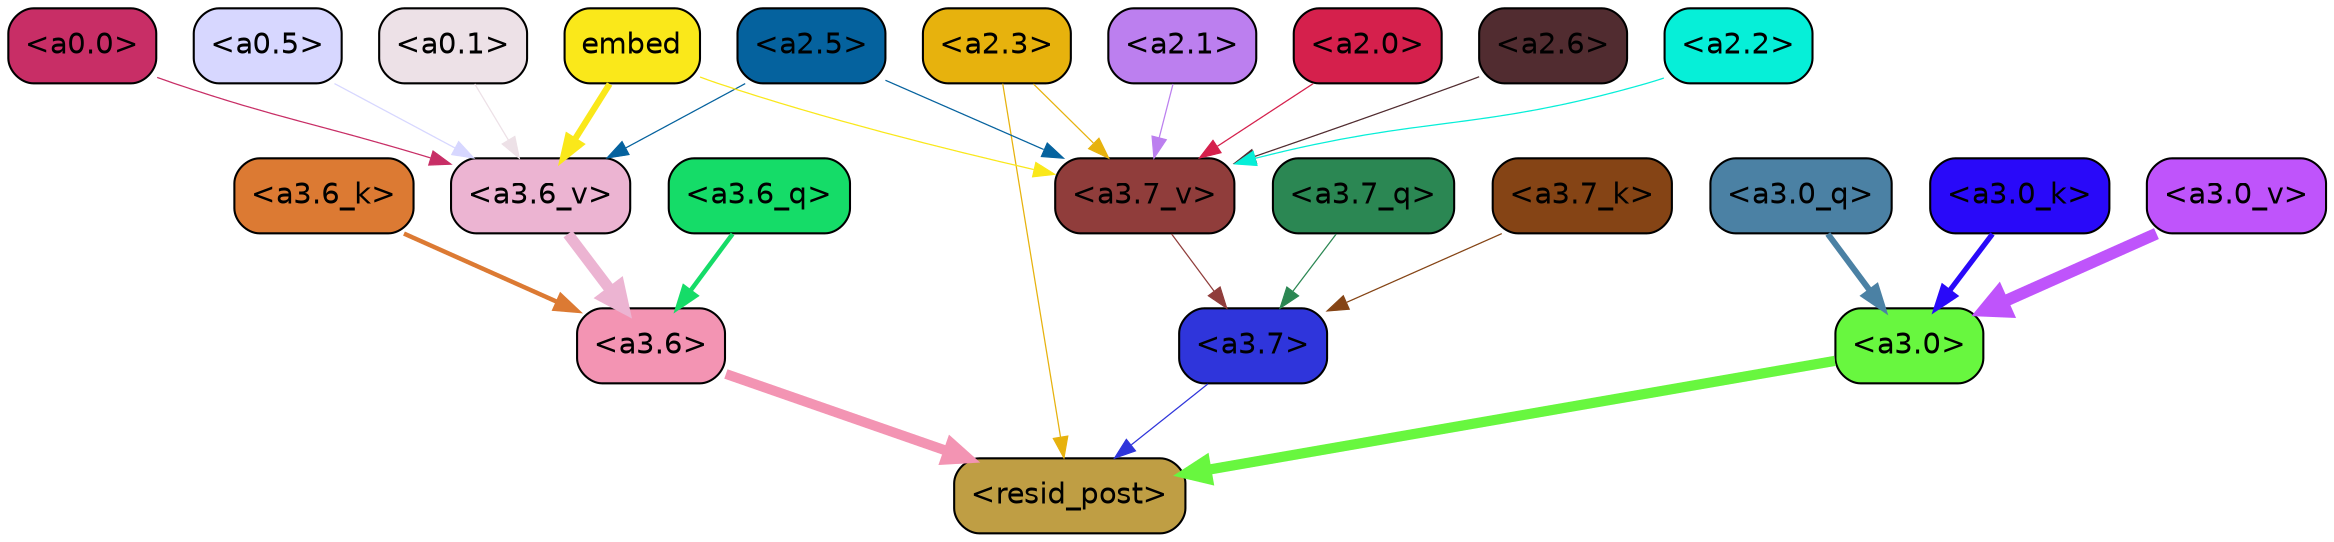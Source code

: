 strict digraph "" {
	graph [bgcolor=transparent,
		layout=dot,
		overlap=false,
		splines=true
	];
	"<a3.7>"	[color=black,
		fillcolor="#2f35db",
		fontname=Helvetica,
		shape=box,
		style="filled, rounded"];
	"<resid_post>"	[color=black,
		fillcolor="#bf9e44",
		fontname=Helvetica,
		shape=box,
		style="filled, rounded"];
	"<a3.7>" -> "<resid_post>"	[color="#2f35db",
		penwidth=0.6];
	"<a3.6>"	[color=black,
		fillcolor="#f394b3",
		fontname=Helvetica,
		shape=box,
		style="filled, rounded"];
	"<a3.6>" -> "<resid_post>"	[color="#f394b3",
		penwidth=4.753257989883423];
	"<a3.0>"	[color=black,
		fillcolor="#68f73f",
		fontname=Helvetica,
		shape=box,
		style="filled, rounded"];
	"<a3.0>" -> "<resid_post>"	[color="#68f73f",
		penwidth=4.90053927898407];
	"<a2.3>"	[color=black,
		fillcolor="#e7b20d",
		fontname=Helvetica,
		shape=box,
		style="filled, rounded"];
	"<a2.3>" -> "<resid_post>"	[color="#e7b20d",
		penwidth=0.6];
	"<a3.7_v>"	[color=black,
		fillcolor="#903d3b",
		fontname=Helvetica,
		shape=box,
		style="filled, rounded"];
	"<a2.3>" -> "<a3.7_v>"	[color="#e7b20d",
		penwidth=0.6];
	"<a3.7_q>"	[color=black,
		fillcolor="#2b8753",
		fontname=Helvetica,
		shape=box,
		style="filled, rounded"];
	"<a3.7_q>" -> "<a3.7>"	[color="#2b8753",
		penwidth=0.6];
	"<a3.6_q>"	[color=black,
		fillcolor="#15dc68",
		fontname=Helvetica,
		shape=box,
		style="filled, rounded"];
	"<a3.6_q>" -> "<a3.6>"	[color="#15dc68",
		penwidth=2.160832464694977];
	"<a3.0_q>"	[color=black,
		fillcolor="#4b81a4",
		fontname=Helvetica,
		shape=box,
		style="filled, rounded"];
	"<a3.0_q>" -> "<a3.0>"	[color="#4b81a4",
		penwidth=2.870753765106201];
	"<a3.7_k>"	[color=black,
		fillcolor="#854415",
		fontname=Helvetica,
		shape=box,
		style="filled, rounded"];
	"<a3.7_k>" -> "<a3.7>"	[color="#854415",
		penwidth=0.6];
	"<a3.6_k>"	[color=black,
		fillcolor="#dc7a33",
		fontname=Helvetica,
		shape=box,
		style="filled, rounded"];
	"<a3.6_k>" -> "<a3.6>"	[color="#dc7a33",
		penwidth=2.13908451795578];
	"<a3.0_k>"	[color=black,
		fillcolor="#2909f9",
		fontname=Helvetica,
		shape=box,
		style="filled, rounded"];
	"<a3.0_k>" -> "<a3.0>"	[color="#2909f9",
		penwidth=2.520303964614868];
	"<a3.7_v>" -> "<a3.7>"	[color="#903d3b",
		penwidth=0.6];
	"<a3.6_v>"	[color=black,
		fillcolor="#ecb4d2",
		fontname=Helvetica,
		shape=box,
		style="filled, rounded"];
	"<a3.6_v>" -> "<a3.6>"	[color="#ecb4d2",
		penwidth=5.297133803367615];
	"<a3.0_v>"	[color=black,
		fillcolor="#bf54fb",
		fontname=Helvetica,
		shape=box,
		style="filled, rounded"];
	"<a3.0_v>" -> "<a3.0>"	[color="#bf54fb",
		penwidth=5.680712580680847];
	"<a2.6>"	[color=black,
		fillcolor="#512c30",
		fontname=Helvetica,
		shape=box,
		style="filled, rounded"];
	"<a2.6>" -> "<a3.7_v>"	[color="#512c30",
		penwidth=0.6];
	"<a2.5>"	[color=black,
		fillcolor="#05629e",
		fontname=Helvetica,
		shape=box,
		style="filled, rounded"];
	"<a2.5>" -> "<a3.7_v>"	[color="#05629e",
		penwidth=0.6];
	"<a2.5>" -> "<a3.6_v>"	[color="#05629e",
		penwidth=0.6];
	"<a2.2>"	[color=black,
		fillcolor="#06efd8",
		fontname=Helvetica,
		shape=box,
		style="filled, rounded"];
	"<a2.2>" -> "<a3.7_v>"	[color="#06efd8",
		penwidth=0.6];
	"<a2.1>"	[color=black,
		fillcolor="#bc7fef",
		fontname=Helvetica,
		shape=box,
		style="filled, rounded"];
	"<a2.1>" -> "<a3.7_v>"	[color="#bc7fef",
		penwidth=0.6];
	"<a2.0>"	[color=black,
		fillcolor="#d5204c",
		fontname=Helvetica,
		shape=box,
		style="filled, rounded"];
	"<a2.0>" -> "<a3.7_v>"	[color="#d5204c",
		penwidth=0.6];
	embed	[color=black,
		fillcolor="#fae81a",
		fontname=Helvetica,
		shape=box,
		style="filled, rounded"];
	embed -> "<a3.7_v>"	[color="#fae81a",
		penwidth=0.6];
	embed -> "<a3.6_v>"	[color="#fae81a",
		penwidth=3.0186105966567993];
	"<a0.5>"	[color=black,
		fillcolor="#d7d7ff",
		fontname=Helvetica,
		shape=box,
		style="filled, rounded"];
	"<a0.5>" -> "<a3.6_v>"	[color="#d7d7ff",
		penwidth=0.6];
	"<a0.1>"	[color=black,
		fillcolor="#ede1e7",
		fontname=Helvetica,
		shape=box,
		style="filled, rounded"];
	"<a0.1>" -> "<a3.6_v>"	[color="#ede1e7",
		penwidth=0.6];
	"<a0.0>"	[color=black,
		fillcolor="#c82e66",
		fontname=Helvetica,
		shape=box,
		style="filled, rounded"];
	"<a0.0>" -> "<a3.6_v>"	[color="#c82e66",
		penwidth=0.6];
}
